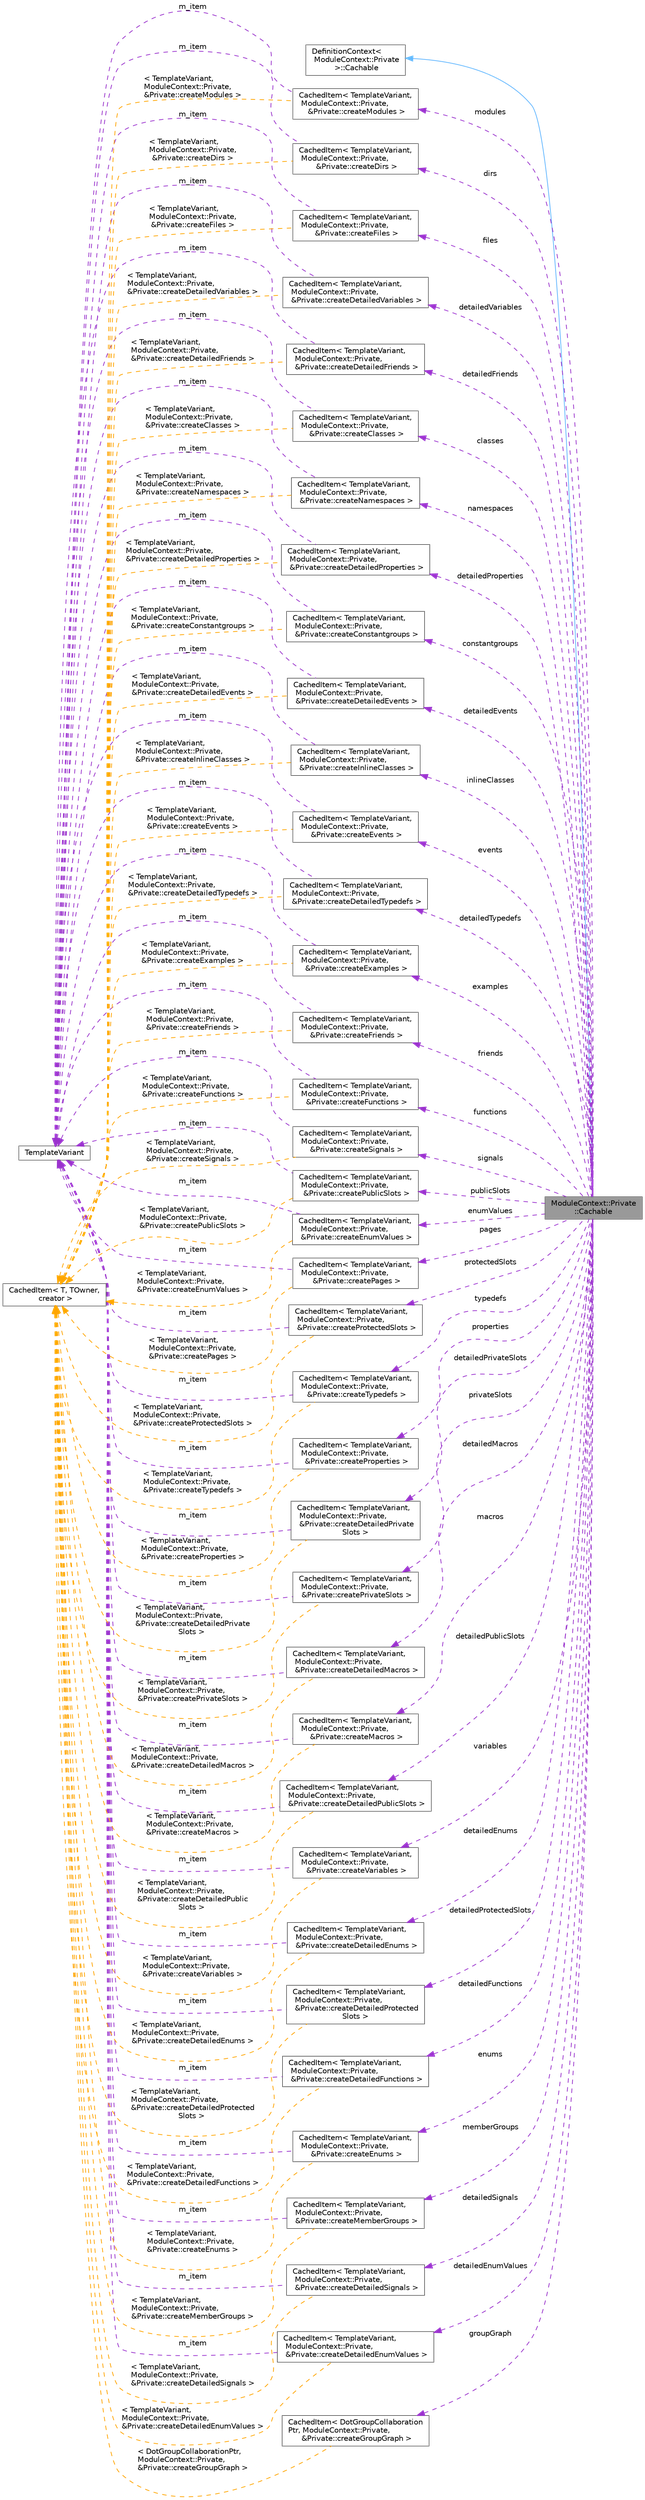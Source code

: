 digraph "ModuleContext::Private::Cachable"
{
 // INTERACTIVE_SVG=YES
 // LATEX_PDF_SIZE
  bgcolor="transparent";
  edge [fontname=Helvetica,fontsize=10,labelfontname=Helvetica,labelfontsize=10];
  node [fontname=Helvetica,fontsize=10,shape=box,height=0.2,width=0.4];
  rankdir="LR";
  Node1 [label="ModuleContext::Private\l::Cachable",height=0.2,width=0.4,color="gray40", fillcolor="grey60", style="filled", fontcolor="black",tooltip=" "];
  Node2 -> Node1 [dir="back",color="steelblue1",style="solid"];
  Node2 [label="DefinitionContext\<\l ModuleContext::Private\l \>::Cachable",height=0.2,width=0.4,color="gray40", fillcolor="white", style="filled",tooltip=" "];
  Node3 -> Node1 [dir="back",color="darkorchid3",style="dashed",label=" modules" ];
  Node3 [label="CachedItem\< TemplateVariant,\l ModuleContext::Private,\l &Private::createModules \>",height=0.2,width=0.4,color="gray40", fillcolor="white", style="filled",URL="$d7/dc1/class_cached_item.html",tooltip=" "];
  Node4 -> Node3 [dir="back",color="darkorchid3",style="dashed",label=" m_item" ];
  Node4 [label="TemplateVariant",height=0.2,width=0.4,color="gray40", fillcolor="white", style="filled",URL="$d1/dba/class_template_variant.html",tooltip="Variant type which can hold one value of a fixed set of types."];
  Node5 -> Node3 [dir="back",color="orange",style="dashed",label=" \< TemplateVariant,\l ModuleContext::Private,\l &Private::createModules \>" ];
  Node5 [label="CachedItem\< T, TOwner,\l creator \>",height=0.2,width=0.4,color="gray40", fillcolor="white", style="filled",URL="$d7/dc1/class_cached_item.html",tooltip="Wrapper for data that needs to be cached."];
  Node6 -> Node1 [dir="back",color="darkorchid3",style="dashed",label=" dirs" ];
  Node6 [label="CachedItem\< TemplateVariant,\l ModuleContext::Private,\l &Private::createDirs \>",height=0.2,width=0.4,color="gray40", fillcolor="white", style="filled",URL="$d7/dc1/class_cached_item.html",tooltip=" "];
  Node4 -> Node6 [dir="back",color="darkorchid3",style="dashed",label=" m_item" ];
  Node5 -> Node6 [dir="back",color="orange",style="dashed",label=" \< TemplateVariant,\l ModuleContext::Private,\l &Private::createDirs \>" ];
  Node7 -> Node1 [dir="back",color="darkorchid3",style="dashed",label=" files" ];
  Node7 [label="CachedItem\< TemplateVariant,\l ModuleContext::Private,\l &Private::createFiles \>",height=0.2,width=0.4,color="gray40", fillcolor="white", style="filled",URL="$d7/dc1/class_cached_item.html",tooltip=" "];
  Node4 -> Node7 [dir="back",color="darkorchid3",style="dashed",label=" m_item" ];
  Node5 -> Node7 [dir="back",color="orange",style="dashed",label=" \< TemplateVariant,\l ModuleContext::Private,\l &Private::createFiles \>" ];
  Node8 -> Node1 [dir="back",color="darkorchid3",style="dashed",label=" classes" ];
  Node8 [label="CachedItem\< TemplateVariant,\l ModuleContext::Private,\l &Private::createClasses \>",height=0.2,width=0.4,color="gray40", fillcolor="white", style="filled",URL="$d7/dc1/class_cached_item.html",tooltip=" "];
  Node4 -> Node8 [dir="back",color="darkorchid3",style="dashed",label=" m_item" ];
  Node5 -> Node8 [dir="back",color="orange",style="dashed",label=" \< TemplateVariant,\l ModuleContext::Private,\l &Private::createClasses \>" ];
  Node9 -> Node1 [dir="back",color="darkorchid3",style="dashed",label=" namespaces" ];
  Node9 [label="CachedItem\< TemplateVariant,\l ModuleContext::Private,\l &Private::createNamespaces \>",height=0.2,width=0.4,color="gray40", fillcolor="white", style="filled",URL="$d7/dc1/class_cached_item.html",tooltip=" "];
  Node4 -> Node9 [dir="back",color="darkorchid3",style="dashed",label=" m_item" ];
  Node5 -> Node9 [dir="back",color="orange",style="dashed",label=" \< TemplateVariant,\l ModuleContext::Private,\l &Private::createNamespaces \>" ];
  Node10 -> Node1 [dir="back",color="darkorchid3",style="dashed",label=" constantgroups" ];
  Node10 [label="CachedItem\< TemplateVariant,\l ModuleContext::Private,\l &Private::createConstantgroups \>",height=0.2,width=0.4,color="gray40", fillcolor="white", style="filled",URL="$d7/dc1/class_cached_item.html",tooltip=" "];
  Node4 -> Node10 [dir="back",color="darkorchid3",style="dashed",label=" m_item" ];
  Node5 -> Node10 [dir="back",color="orange",style="dashed",label=" \< TemplateVariant,\l ModuleContext::Private,\l &Private::createConstantgroups \>" ];
  Node11 -> Node1 [dir="back",color="darkorchid3",style="dashed",label=" examples" ];
  Node11 [label="CachedItem\< TemplateVariant,\l ModuleContext::Private,\l &Private::createExamples \>",height=0.2,width=0.4,color="gray40", fillcolor="white", style="filled",URL="$d7/dc1/class_cached_item.html",tooltip=" "];
  Node4 -> Node11 [dir="back",color="darkorchid3",style="dashed",label=" m_item" ];
  Node5 -> Node11 [dir="back",color="orange",style="dashed",label=" \< TemplateVariant,\l ModuleContext::Private,\l &Private::createExamples \>" ];
  Node12 -> Node1 [dir="back",color="darkorchid3",style="dashed",label=" pages" ];
  Node12 [label="CachedItem\< TemplateVariant,\l ModuleContext::Private,\l &Private::createPages \>",height=0.2,width=0.4,color="gray40", fillcolor="white", style="filled",URL="$d7/dc1/class_cached_item.html",tooltip=" "];
  Node4 -> Node12 [dir="back",color="darkorchid3",style="dashed",label=" m_item" ];
  Node5 -> Node12 [dir="back",color="orange",style="dashed",label=" \< TemplateVariant,\l ModuleContext::Private,\l &Private::createPages \>" ];
  Node13 -> Node1 [dir="back",color="darkorchid3",style="dashed",label=" macros" ];
  Node13 [label="CachedItem\< TemplateVariant,\l ModuleContext::Private,\l &Private::createMacros \>",height=0.2,width=0.4,color="gray40", fillcolor="white", style="filled",URL="$d7/dc1/class_cached_item.html",tooltip=" "];
  Node4 -> Node13 [dir="back",color="darkorchid3",style="dashed",label=" m_item" ];
  Node5 -> Node13 [dir="back",color="orange",style="dashed",label=" \< TemplateVariant,\l ModuleContext::Private,\l &Private::createMacros \>" ];
  Node14 -> Node1 [dir="back",color="darkorchid3",style="dashed",label=" typedefs" ];
  Node14 [label="CachedItem\< TemplateVariant,\l ModuleContext::Private,\l &Private::createTypedefs \>",height=0.2,width=0.4,color="gray40", fillcolor="white", style="filled",URL="$d7/dc1/class_cached_item.html",tooltip=" "];
  Node4 -> Node14 [dir="back",color="darkorchid3",style="dashed",label=" m_item" ];
  Node5 -> Node14 [dir="back",color="orange",style="dashed",label=" \< TemplateVariant,\l ModuleContext::Private,\l &Private::createTypedefs \>" ];
  Node15 -> Node1 [dir="back",color="darkorchid3",style="dashed",label=" enums" ];
  Node15 [label="CachedItem\< TemplateVariant,\l ModuleContext::Private,\l &Private::createEnums \>",height=0.2,width=0.4,color="gray40", fillcolor="white", style="filled",URL="$d7/dc1/class_cached_item.html",tooltip=" "];
  Node4 -> Node15 [dir="back",color="darkorchid3",style="dashed",label=" m_item" ];
  Node5 -> Node15 [dir="back",color="orange",style="dashed",label=" \< TemplateVariant,\l ModuleContext::Private,\l &Private::createEnums \>" ];
  Node16 -> Node1 [dir="back",color="darkorchid3",style="dashed",label=" enumValues" ];
  Node16 [label="CachedItem\< TemplateVariant,\l ModuleContext::Private,\l &Private::createEnumValues \>",height=0.2,width=0.4,color="gray40", fillcolor="white", style="filled",URL="$d7/dc1/class_cached_item.html",tooltip=" "];
  Node4 -> Node16 [dir="back",color="darkorchid3",style="dashed",label=" m_item" ];
  Node5 -> Node16 [dir="back",color="orange",style="dashed",label=" \< TemplateVariant,\l ModuleContext::Private,\l &Private::createEnumValues \>" ];
  Node17 -> Node1 [dir="back",color="darkorchid3",style="dashed",label=" functions" ];
  Node17 [label="CachedItem\< TemplateVariant,\l ModuleContext::Private,\l &Private::createFunctions \>",height=0.2,width=0.4,color="gray40", fillcolor="white", style="filled",URL="$d7/dc1/class_cached_item.html",tooltip=" "];
  Node4 -> Node17 [dir="back",color="darkorchid3",style="dashed",label=" m_item" ];
  Node5 -> Node17 [dir="back",color="orange",style="dashed",label=" \< TemplateVariant,\l ModuleContext::Private,\l &Private::createFunctions \>" ];
  Node18 -> Node1 [dir="back",color="darkorchid3",style="dashed",label=" variables" ];
  Node18 [label="CachedItem\< TemplateVariant,\l ModuleContext::Private,\l &Private::createVariables \>",height=0.2,width=0.4,color="gray40", fillcolor="white", style="filled",URL="$d7/dc1/class_cached_item.html",tooltip=" "];
  Node4 -> Node18 [dir="back",color="darkorchid3",style="dashed",label=" m_item" ];
  Node5 -> Node18 [dir="back",color="orange",style="dashed",label=" \< TemplateVariant,\l ModuleContext::Private,\l &Private::createVariables \>" ];
  Node19 -> Node1 [dir="back",color="darkorchid3",style="dashed",label=" signals" ];
  Node19 [label="CachedItem\< TemplateVariant,\l ModuleContext::Private,\l &Private::createSignals \>",height=0.2,width=0.4,color="gray40", fillcolor="white", style="filled",URL="$d7/dc1/class_cached_item.html",tooltip=" "];
  Node4 -> Node19 [dir="back",color="darkorchid3",style="dashed",label=" m_item" ];
  Node5 -> Node19 [dir="back",color="orange",style="dashed",label=" \< TemplateVariant,\l ModuleContext::Private,\l &Private::createSignals \>" ];
  Node20 -> Node1 [dir="back",color="darkorchid3",style="dashed",label=" publicSlots" ];
  Node20 [label="CachedItem\< TemplateVariant,\l ModuleContext::Private,\l &Private::createPublicSlots \>",height=0.2,width=0.4,color="gray40", fillcolor="white", style="filled",URL="$d7/dc1/class_cached_item.html",tooltip=" "];
  Node4 -> Node20 [dir="back",color="darkorchid3",style="dashed",label=" m_item" ];
  Node5 -> Node20 [dir="back",color="orange",style="dashed",label=" \< TemplateVariant,\l ModuleContext::Private,\l &Private::createPublicSlots \>" ];
  Node21 -> Node1 [dir="back",color="darkorchid3",style="dashed",label=" protectedSlots" ];
  Node21 [label="CachedItem\< TemplateVariant,\l ModuleContext::Private,\l &Private::createProtectedSlots \>",height=0.2,width=0.4,color="gray40", fillcolor="white", style="filled",URL="$d7/dc1/class_cached_item.html",tooltip=" "];
  Node4 -> Node21 [dir="back",color="darkorchid3",style="dashed",label=" m_item" ];
  Node5 -> Node21 [dir="back",color="orange",style="dashed",label=" \< TemplateVariant,\l ModuleContext::Private,\l &Private::createProtectedSlots \>" ];
  Node22 -> Node1 [dir="back",color="darkorchid3",style="dashed",label=" privateSlots" ];
  Node22 [label="CachedItem\< TemplateVariant,\l ModuleContext::Private,\l &Private::createPrivateSlots \>",height=0.2,width=0.4,color="gray40", fillcolor="white", style="filled",URL="$d7/dc1/class_cached_item.html",tooltip=" "];
  Node4 -> Node22 [dir="back",color="darkorchid3",style="dashed",label=" m_item" ];
  Node5 -> Node22 [dir="back",color="orange",style="dashed",label=" \< TemplateVariant,\l ModuleContext::Private,\l &Private::createPrivateSlots \>" ];
  Node23 -> Node1 [dir="back",color="darkorchid3",style="dashed",label=" events" ];
  Node23 [label="CachedItem\< TemplateVariant,\l ModuleContext::Private,\l &Private::createEvents \>",height=0.2,width=0.4,color="gray40", fillcolor="white", style="filled",URL="$d7/dc1/class_cached_item.html",tooltip=" "];
  Node4 -> Node23 [dir="back",color="darkorchid3",style="dashed",label=" m_item" ];
  Node5 -> Node23 [dir="back",color="orange",style="dashed",label=" \< TemplateVariant,\l ModuleContext::Private,\l &Private::createEvents \>" ];
  Node24 -> Node1 [dir="back",color="darkorchid3",style="dashed",label=" properties" ];
  Node24 [label="CachedItem\< TemplateVariant,\l ModuleContext::Private,\l &Private::createProperties \>",height=0.2,width=0.4,color="gray40", fillcolor="white", style="filled",URL="$d7/dc1/class_cached_item.html",tooltip=" "];
  Node4 -> Node24 [dir="back",color="darkorchid3",style="dashed",label=" m_item" ];
  Node5 -> Node24 [dir="back",color="orange",style="dashed",label=" \< TemplateVariant,\l ModuleContext::Private,\l &Private::createProperties \>" ];
  Node25 -> Node1 [dir="back",color="darkorchid3",style="dashed",label=" friends" ];
  Node25 [label="CachedItem\< TemplateVariant,\l ModuleContext::Private,\l &Private::createFriends \>",height=0.2,width=0.4,color="gray40", fillcolor="white", style="filled",URL="$d7/dc1/class_cached_item.html",tooltip=" "];
  Node4 -> Node25 [dir="back",color="darkorchid3",style="dashed",label=" m_item" ];
  Node5 -> Node25 [dir="back",color="orange",style="dashed",label=" \< TemplateVariant,\l ModuleContext::Private,\l &Private::createFriends \>" ];
  Node26 -> Node1 [dir="back",color="darkorchid3",style="dashed",label=" memberGroups" ];
  Node26 [label="CachedItem\< TemplateVariant,\l ModuleContext::Private,\l &Private::createMemberGroups \>",height=0.2,width=0.4,color="gray40", fillcolor="white", style="filled",URL="$d7/dc1/class_cached_item.html",tooltip=" "];
  Node4 -> Node26 [dir="back",color="darkorchid3",style="dashed",label=" m_item" ];
  Node5 -> Node26 [dir="back",color="orange",style="dashed",label=" \< TemplateVariant,\l ModuleContext::Private,\l &Private::createMemberGroups \>" ];
  Node27 -> Node1 [dir="back",color="darkorchid3",style="dashed",label=" detailedMacros" ];
  Node27 [label="CachedItem\< TemplateVariant,\l ModuleContext::Private,\l &Private::createDetailedMacros \>",height=0.2,width=0.4,color="gray40", fillcolor="white", style="filled",URL="$d7/dc1/class_cached_item.html",tooltip=" "];
  Node4 -> Node27 [dir="back",color="darkorchid3",style="dashed",label=" m_item" ];
  Node5 -> Node27 [dir="back",color="orange",style="dashed",label=" \< TemplateVariant,\l ModuleContext::Private,\l &Private::createDetailedMacros \>" ];
  Node28 -> Node1 [dir="back",color="darkorchid3",style="dashed",label=" detailedTypedefs" ];
  Node28 [label="CachedItem\< TemplateVariant,\l ModuleContext::Private,\l &Private::createDetailedTypedefs \>",height=0.2,width=0.4,color="gray40", fillcolor="white", style="filled",URL="$d7/dc1/class_cached_item.html",tooltip=" "];
  Node4 -> Node28 [dir="back",color="darkorchid3",style="dashed",label=" m_item" ];
  Node5 -> Node28 [dir="back",color="orange",style="dashed",label=" \< TemplateVariant,\l ModuleContext::Private,\l &Private::createDetailedTypedefs \>" ];
  Node29 -> Node1 [dir="back",color="darkorchid3",style="dashed",label=" detailedEnums" ];
  Node29 [label="CachedItem\< TemplateVariant,\l ModuleContext::Private,\l &Private::createDetailedEnums \>",height=0.2,width=0.4,color="gray40", fillcolor="white", style="filled",URL="$d7/dc1/class_cached_item.html",tooltip=" "];
  Node4 -> Node29 [dir="back",color="darkorchid3",style="dashed",label=" m_item" ];
  Node5 -> Node29 [dir="back",color="orange",style="dashed",label=" \< TemplateVariant,\l ModuleContext::Private,\l &Private::createDetailedEnums \>" ];
  Node30 -> Node1 [dir="back",color="darkorchid3",style="dashed",label=" detailedEnumValues" ];
  Node30 [label="CachedItem\< TemplateVariant,\l ModuleContext::Private,\l &Private::createDetailedEnumValues \>",height=0.2,width=0.4,color="gray40", fillcolor="white", style="filled",URL="$d7/dc1/class_cached_item.html",tooltip=" "];
  Node4 -> Node30 [dir="back",color="darkorchid3",style="dashed",label=" m_item" ];
  Node5 -> Node30 [dir="back",color="orange",style="dashed",label=" \< TemplateVariant,\l ModuleContext::Private,\l &Private::createDetailedEnumValues \>" ];
  Node31 -> Node1 [dir="back",color="darkorchid3",style="dashed",label=" detailedFunctions" ];
  Node31 [label="CachedItem\< TemplateVariant,\l ModuleContext::Private,\l &Private::createDetailedFunctions \>",height=0.2,width=0.4,color="gray40", fillcolor="white", style="filled",URL="$d7/dc1/class_cached_item.html",tooltip=" "];
  Node4 -> Node31 [dir="back",color="darkorchid3",style="dashed",label=" m_item" ];
  Node5 -> Node31 [dir="back",color="orange",style="dashed",label=" \< TemplateVariant,\l ModuleContext::Private,\l &Private::createDetailedFunctions \>" ];
  Node32 -> Node1 [dir="back",color="darkorchid3",style="dashed",label=" detailedVariables" ];
  Node32 [label="CachedItem\< TemplateVariant,\l ModuleContext::Private,\l &Private::createDetailedVariables \>",height=0.2,width=0.4,color="gray40", fillcolor="white", style="filled",URL="$d7/dc1/class_cached_item.html",tooltip=" "];
  Node4 -> Node32 [dir="back",color="darkorchid3",style="dashed",label=" m_item" ];
  Node5 -> Node32 [dir="back",color="orange",style="dashed",label=" \< TemplateVariant,\l ModuleContext::Private,\l &Private::createDetailedVariables \>" ];
  Node33 -> Node1 [dir="back",color="darkorchid3",style="dashed",label=" detailedSignals" ];
  Node33 [label="CachedItem\< TemplateVariant,\l ModuleContext::Private,\l &Private::createDetailedSignals \>",height=0.2,width=0.4,color="gray40", fillcolor="white", style="filled",URL="$d7/dc1/class_cached_item.html",tooltip=" "];
  Node4 -> Node33 [dir="back",color="darkorchid3",style="dashed",label=" m_item" ];
  Node5 -> Node33 [dir="back",color="orange",style="dashed",label=" \< TemplateVariant,\l ModuleContext::Private,\l &Private::createDetailedSignals \>" ];
  Node34 -> Node1 [dir="back",color="darkorchid3",style="dashed",label=" detailedPublicSlots" ];
  Node34 [label="CachedItem\< TemplateVariant,\l ModuleContext::Private,\l &Private::createDetailedPublicSlots \>",height=0.2,width=0.4,color="gray40", fillcolor="white", style="filled",URL="$d7/dc1/class_cached_item.html",tooltip=" "];
  Node4 -> Node34 [dir="back",color="darkorchid3",style="dashed",label=" m_item" ];
  Node5 -> Node34 [dir="back",color="orange",style="dashed",label=" \< TemplateVariant,\l ModuleContext::Private,\l &Private::createDetailedPublic\lSlots \>" ];
  Node35 -> Node1 [dir="back",color="darkorchid3",style="dashed",label=" detailedProtectedSlots" ];
  Node35 [label="CachedItem\< TemplateVariant,\l ModuleContext::Private,\l &Private::createDetailedProtected\lSlots \>",height=0.2,width=0.4,color="gray40", fillcolor="white", style="filled",URL="$d7/dc1/class_cached_item.html",tooltip=" "];
  Node4 -> Node35 [dir="back",color="darkorchid3",style="dashed",label=" m_item" ];
  Node5 -> Node35 [dir="back",color="orange",style="dashed",label=" \< TemplateVariant,\l ModuleContext::Private,\l &Private::createDetailedProtected\lSlots \>" ];
  Node36 -> Node1 [dir="back",color="darkorchid3",style="dashed",label=" detailedPrivateSlots" ];
  Node36 [label="CachedItem\< TemplateVariant,\l ModuleContext::Private,\l &Private::createDetailedPrivate\lSlots \>",height=0.2,width=0.4,color="gray40", fillcolor="white", style="filled",URL="$d7/dc1/class_cached_item.html",tooltip=" "];
  Node4 -> Node36 [dir="back",color="darkorchid3",style="dashed",label=" m_item" ];
  Node5 -> Node36 [dir="back",color="orange",style="dashed",label=" \< TemplateVariant,\l ModuleContext::Private,\l &Private::createDetailedPrivate\lSlots \>" ];
  Node37 -> Node1 [dir="back",color="darkorchid3",style="dashed",label=" detailedEvents" ];
  Node37 [label="CachedItem\< TemplateVariant,\l ModuleContext::Private,\l &Private::createDetailedEvents \>",height=0.2,width=0.4,color="gray40", fillcolor="white", style="filled",URL="$d7/dc1/class_cached_item.html",tooltip=" "];
  Node4 -> Node37 [dir="back",color="darkorchid3",style="dashed",label=" m_item" ];
  Node5 -> Node37 [dir="back",color="orange",style="dashed",label=" \< TemplateVariant,\l ModuleContext::Private,\l &Private::createDetailedEvents \>" ];
  Node38 -> Node1 [dir="back",color="darkorchid3",style="dashed",label=" detailedProperties" ];
  Node38 [label="CachedItem\< TemplateVariant,\l ModuleContext::Private,\l &Private::createDetailedProperties \>",height=0.2,width=0.4,color="gray40", fillcolor="white", style="filled",URL="$d7/dc1/class_cached_item.html",tooltip=" "];
  Node4 -> Node38 [dir="back",color="darkorchid3",style="dashed",label=" m_item" ];
  Node5 -> Node38 [dir="back",color="orange",style="dashed",label=" \< TemplateVariant,\l ModuleContext::Private,\l &Private::createDetailedProperties \>" ];
  Node39 -> Node1 [dir="back",color="darkorchid3",style="dashed",label=" detailedFriends" ];
  Node39 [label="CachedItem\< TemplateVariant,\l ModuleContext::Private,\l &Private::createDetailedFriends \>",height=0.2,width=0.4,color="gray40", fillcolor="white", style="filled",URL="$d7/dc1/class_cached_item.html",tooltip=" "];
  Node4 -> Node39 [dir="back",color="darkorchid3",style="dashed",label=" m_item" ];
  Node5 -> Node39 [dir="back",color="orange",style="dashed",label=" \< TemplateVariant,\l ModuleContext::Private,\l &Private::createDetailedFriends \>" ];
  Node40 -> Node1 [dir="back",color="darkorchid3",style="dashed",label=" inlineClasses" ];
  Node40 [label="CachedItem\< TemplateVariant,\l ModuleContext::Private,\l &Private::createInlineClasses \>",height=0.2,width=0.4,color="gray40", fillcolor="white", style="filled",URL="$d7/dc1/class_cached_item.html",tooltip=" "];
  Node4 -> Node40 [dir="back",color="darkorchid3",style="dashed",label=" m_item" ];
  Node5 -> Node40 [dir="back",color="orange",style="dashed",label=" \< TemplateVariant,\l ModuleContext::Private,\l &Private::createInlineClasses \>" ];
  Node41 -> Node1 [dir="back",color="darkorchid3",style="dashed",label=" groupGraph" ];
  Node41 [label="CachedItem\< DotGroupCollaboration\lPtr, ModuleContext::Private,\l &Private::createGroupGraph \>",height=0.2,width=0.4,color="gray40", fillcolor="white", style="filled",URL="$d7/dc1/class_cached_item.html",tooltip=" "];
  Node5 -> Node41 [dir="back",color="orange",style="dashed",label=" \< DotGroupCollaborationPtr,\l ModuleContext::Private,\l &Private::createGroupGraph \>" ];
}
